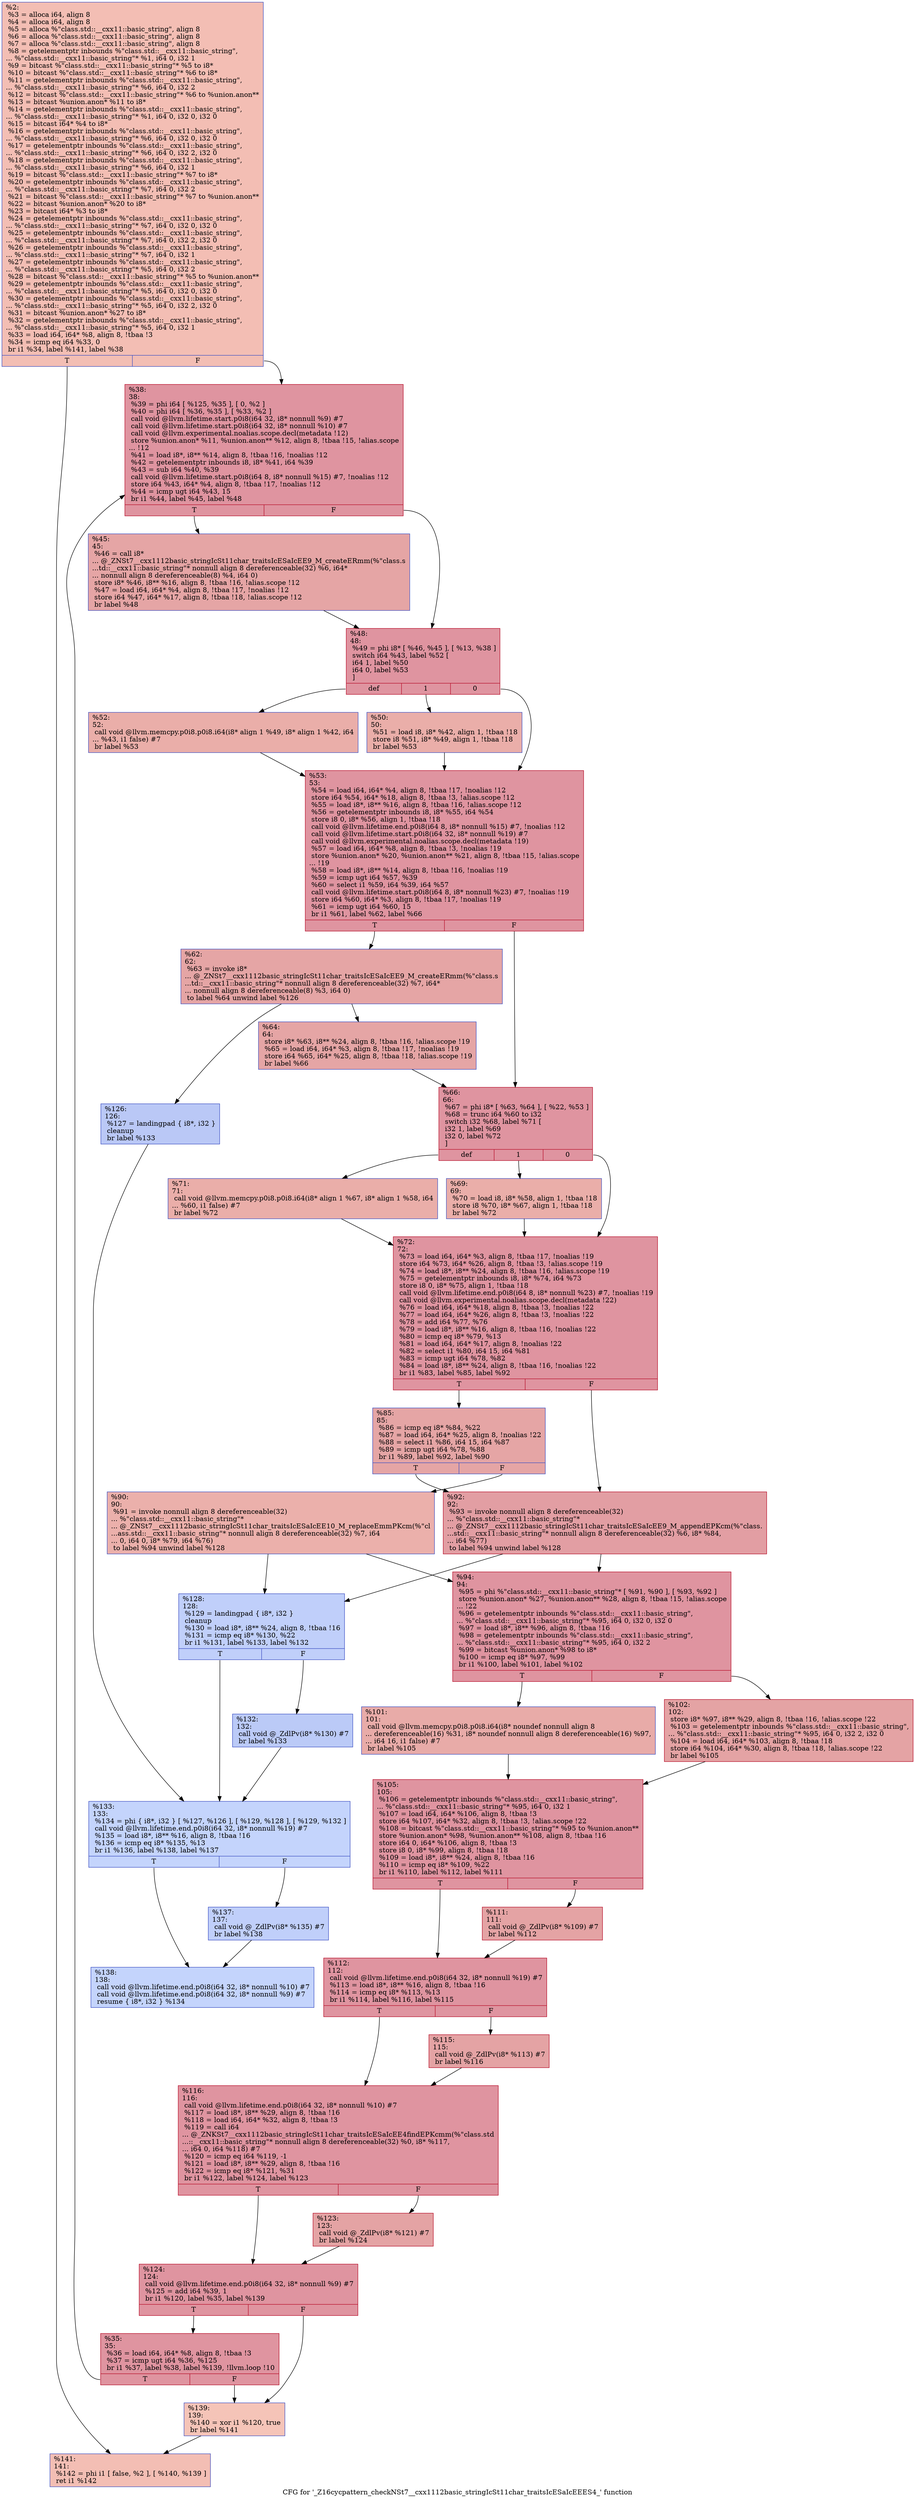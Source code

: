 digraph "CFG for '_Z16cycpattern_checkNSt7__cxx1112basic_stringIcSt11char_traitsIcESaIcEEES4_' function" {
	label="CFG for '_Z16cycpattern_checkNSt7__cxx1112basic_stringIcSt11char_traitsIcESaIcEEES4_' function";

	Node0x5562e2b6dff0 [shape=record,color="#3d50c3ff", style=filled, fillcolor="#e36c5570",label="{%2:\l  %3 = alloca i64, align 8\l  %4 = alloca i64, align 8\l  %5 = alloca %\"class.std::__cxx11::basic_string\", align 8\l  %6 = alloca %\"class.std::__cxx11::basic_string\", align 8\l  %7 = alloca %\"class.std::__cxx11::basic_string\", align 8\l  %8 = getelementptr inbounds %\"class.std::__cxx11::basic_string\",\l... %\"class.std::__cxx11::basic_string\"* %1, i64 0, i32 1\l  %9 = bitcast %\"class.std::__cxx11::basic_string\"* %5 to i8*\l  %10 = bitcast %\"class.std::__cxx11::basic_string\"* %6 to i8*\l  %11 = getelementptr inbounds %\"class.std::__cxx11::basic_string\",\l... %\"class.std::__cxx11::basic_string\"* %6, i64 0, i32 2\l  %12 = bitcast %\"class.std::__cxx11::basic_string\"* %6 to %union.anon**\l  %13 = bitcast %union.anon* %11 to i8*\l  %14 = getelementptr inbounds %\"class.std::__cxx11::basic_string\",\l... %\"class.std::__cxx11::basic_string\"* %1, i64 0, i32 0, i32 0\l  %15 = bitcast i64* %4 to i8*\l  %16 = getelementptr inbounds %\"class.std::__cxx11::basic_string\",\l... %\"class.std::__cxx11::basic_string\"* %6, i64 0, i32 0, i32 0\l  %17 = getelementptr inbounds %\"class.std::__cxx11::basic_string\",\l... %\"class.std::__cxx11::basic_string\"* %6, i64 0, i32 2, i32 0\l  %18 = getelementptr inbounds %\"class.std::__cxx11::basic_string\",\l... %\"class.std::__cxx11::basic_string\"* %6, i64 0, i32 1\l  %19 = bitcast %\"class.std::__cxx11::basic_string\"* %7 to i8*\l  %20 = getelementptr inbounds %\"class.std::__cxx11::basic_string\",\l... %\"class.std::__cxx11::basic_string\"* %7, i64 0, i32 2\l  %21 = bitcast %\"class.std::__cxx11::basic_string\"* %7 to %union.anon**\l  %22 = bitcast %union.anon* %20 to i8*\l  %23 = bitcast i64* %3 to i8*\l  %24 = getelementptr inbounds %\"class.std::__cxx11::basic_string\",\l... %\"class.std::__cxx11::basic_string\"* %7, i64 0, i32 0, i32 0\l  %25 = getelementptr inbounds %\"class.std::__cxx11::basic_string\",\l... %\"class.std::__cxx11::basic_string\"* %7, i64 0, i32 2, i32 0\l  %26 = getelementptr inbounds %\"class.std::__cxx11::basic_string\",\l... %\"class.std::__cxx11::basic_string\"* %7, i64 0, i32 1\l  %27 = getelementptr inbounds %\"class.std::__cxx11::basic_string\",\l... %\"class.std::__cxx11::basic_string\"* %5, i64 0, i32 2\l  %28 = bitcast %\"class.std::__cxx11::basic_string\"* %5 to %union.anon**\l  %29 = getelementptr inbounds %\"class.std::__cxx11::basic_string\",\l... %\"class.std::__cxx11::basic_string\"* %5, i64 0, i32 0, i32 0\l  %30 = getelementptr inbounds %\"class.std::__cxx11::basic_string\",\l... %\"class.std::__cxx11::basic_string\"* %5, i64 0, i32 2, i32 0\l  %31 = bitcast %union.anon* %27 to i8*\l  %32 = getelementptr inbounds %\"class.std::__cxx11::basic_string\",\l... %\"class.std::__cxx11::basic_string\"* %5, i64 0, i32 1\l  %33 = load i64, i64* %8, align 8, !tbaa !3\l  %34 = icmp eq i64 %33, 0\l  br i1 %34, label %141, label %38\l|{<s0>T|<s1>F}}"];
	Node0x5562e2b6dff0:s0 -> Node0x5562e2b6e7d0;
	Node0x5562e2b6dff0:s1 -> Node0x5562e2b704a0;
	Node0x5562e2b705e0 [shape=record,color="#b70d28ff", style=filled, fillcolor="#b70d2870",label="{%35:\l35:                                               \l  %36 = load i64, i64* %8, align 8, !tbaa !3\l  %37 = icmp ugt i64 %36, %125\l  br i1 %37, label %38, label %139, !llvm.loop !10\l|{<s0>T|<s1>F}}"];
	Node0x5562e2b705e0:s0 -> Node0x5562e2b704a0;
	Node0x5562e2b705e0:s1 -> Node0x5562e2b70db0;
	Node0x5562e2b704a0 [shape=record,color="#b70d28ff", style=filled, fillcolor="#b70d2870",label="{%38:\l38:                                               \l  %39 = phi i64 [ %125, %35 ], [ 0, %2 ]\l  %40 = phi i64 [ %36, %35 ], [ %33, %2 ]\l  call void @llvm.lifetime.start.p0i8(i64 32, i8* nonnull %9) #7\l  call void @llvm.lifetime.start.p0i8(i64 32, i8* nonnull %10) #7\l  call void @llvm.experimental.noalias.scope.decl(metadata !12)\l  store %union.anon* %11, %union.anon** %12, align 8, !tbaa !15, !alias.scope\l... !12\l  %41 = load i8*, i8** %14, align 8, !tbaa !16, !noalias !12\l  %42 = getelementptr inbounds i8, i8* %41, i64 %39\l  %43 = sub i64 %40, %39\l  call void @llvm.lifetime.start.p0i8(i64 8, i8* nonnull %15) #7, !noalias !12\l  store i64 %43, i64* %4, align 8, !tbaa !17, !noalias !12\l  %44 = icmp ugt i64 %43, 15\l  br i1 %44, label %45, label %48\l|{<s0>T|<s1>F}}"];
	Node0x5562e2b704a0:s0 -> Node0x5562e2b72bd0;
	Node0x5562e2b704a0:s1 -> Node0x5562e2b72c60;
	Node0x5562e2b72bd0 [shape=record,color="#3d50c3ff", style=filled, fillcolor="#c5333470",label="{%45:\l45:                                               \l  %46 = call i8*\l... @_ZNSt7__cxx1112basic_stringIcSt11char_traitsIcESaIcEE9_M_createERmm(%\"class.s\l...td::__cxx11::basic_string\"* nonnull align 8 dereferenceable(32) %6, i64*\l... nonnull align 8 dereferenceable(8) %4, i64 0)\l  store i8* %46, i8** %16, align 8, !tbaa !16, !alias.scope !12\l  %47 = load i64, i64* %4, align 8, !tbaa !17, !noalias !12\l  store i64 %47, i64* %17, align 8, !tbaa !18, !alias.scope !12\l  br label %48\l}"];
	Node0x5562e2b72bd0 -> Node0x5562e2b72c60;
	Node0x5562e2b72c60 [shape=record,color="#b70d28ff", style=filled, fillcolor="#b70d2870",label="{%48:\l48:                                               \l  %49 = phi i8* [ %46, %45 ], [ %13, %38 ]\l  switch i64 %43, label %52 [\l    i64 1, label %50\l    i64 0, label %53\l  ]\l|{<s0>def|<s1>1|<s2>0}}"];
	Node0x5562e2b72c60:s0 -> Node0x5562e2b74120;
	Node0x5562e2b72c60:s1 -> Node0x5562e2b741a0;
	Node0x5562e2b72c60:s2 -> Node0x5562e2b74230;
	Node0x5562e2b741a0 [shape=record,color="#3d50c3ff", style=filled, fillcolor="#d0473d70",label="{%50:\l50:                                               \l  %51 = load i8, i8* %42, align 1, !tbaa !18\l  store i8 %51, i8* %49, align 1, !tbaa !18\l  br label %53\l}"];
	Node0x5562e2b741a0 -> Node0x5562e2b74230;
	Node0x5562e2b74120 [shape=record,color="#3d50c3ff", style=filled, fillcolor="#d0473d70",label="{%52:\l52:                                               \l  call void @llvm.memcpy.p0i8.p0i8.i64(i8* align 1 %49, i8* align 1 %42, i64\l... %43, i1 false) #7\l  br label %53\l}"];
	Node0x5562e2b74120 -> Node0x5562e2b74230;
	Node0x5562e2b74230 [shape=record,color="#b70d28ff", style=filled, fillcolor="#b70d2870",label="{%53:\l53:                                               \l  %54 = load i64, i64* %4, align 8, !tbaa !17, !noalias !12\l  store i64 %54, i64* %18, align 8, !tbaa !3, !alias.scope !12\l  %55 = load i8*, i8** %16, align 8, !tbaa !16, !alias.scope !12\l  %56 = getelementptr inbounds i8, i8* %55, i64 %54\l  store i8 0, i8* %56, align 1, !tbaa !18\l  call void @llvm.lifetime.end.p0i8(i64 8, i8* nonnull %15) #7, !noalias !12\l  call void @llvm.lifetime.start.p0i8(i64 32, i8* nonnull %19) #7\l  call void @llvm.experimental.noalias.scope.decl(metadata !19)\l  %57 = load i64, i64* %8, align 8, !tbaa !3, !noalias !19\l  store %union.anon* %20, %union.anon** %21, align 8, !tbaa !15, !alias.scope\l... !19\l  %58 = load i8*, i8** %14, align 8, !tbaa !16, !noalias !19\l  %59 = icmp ugt i64 %57, %39\l  %60 = select i1 %59, i64 %39, i64 %57\l  call void @llvm.lifetime.start.p0i8(i64 8, i8* nonnull %23) #7, !noalias !19\l  store i64 %60, i64* %3, align 8, !tbaa !17, !noalias !19\l  %61 = icmp ugt i64 %60, 15\l  br i1 %61, label %62, label %66\l|{<s0>T|<s1>F}}"];
	Node0x5562e2b74230:s0 -> Node0x5562e2b76a50;
	Node0x5562e2b74230:s1 -> Node0x5562e2b76ae0;
	Node0x5562e2b76a50 [shape=record,color="#3d50c3ff", style=filled, fillcolor="#c5333470",label="{%62:\l62:                                               \l  %63 = invoke i8*\l... @_ZNSt7__cxx1112basic_stringIcSt11char_traitsIcESaIcEE9_M_createERmm(%\"class.s\l...td::__cxx11::basic_string\"* nonnull align 8 dereferenceable(32) %7, i64*\l... nonnull align 8 dereferenceable(8) %3, i64 0)\l          to label %64 unwind label %126\l}"];
	Node0x5562e2b76a50 -> Node0x5562e2b76c70;
	Node0x5562e2b76a50 -> Node0x5562e2b76cc0;
	Node0x5562e2b76c70 [shape=record,color="#3d50c3ff", style=filled, fillcolor="#c5333470",label="{%64:\l64:                                               \l  store i8* %63, i8** %24, align 8, !tbaa !16, !alias.scope !19\l  %65 = load i64, i64* %3, align 8, !tbaa !17, !noalias !19\l  store i64 %65, i64* %25, align 8, !tbaa !18, !alias.scope !19\l  br label %66\l}"];
	Node0x5562e2b76c70 -> Node0x5562e2b76ae0;
	Node0x5562e2b76ae0 [shape=record,color="#b70d28ff", style=filled, fillcolor="#b70d2870",label="{%66:\l66:                                               \l  %67 = phi i8* [ %63, %64 ], [ %22, %53 ]\l  %68 = trunc i64 %60 to i32\l  switch i32 %68, label %71 [\l    i32 1, label %69\l    i32 0, label %72\l  ]\l|{<s0>def|<s1>1|<s2>0}}"];
	Node0x5562e2b76ae0:s0 -> Node0x5562e2b77620;
	Node0x5562e2b76ae0:s1 -> Node0x5562e2b77670;
	Node0x5562e2b76ae0:s2 -> Node0x5562e2b77700;
	Node0x5562e2b77670 [shape=record,color="#3d50c3ff", style=filled, fillcolor="#d0473d70",label="{%69:\l69:                                               \l  %70 = load i8, i8* %58, align 1, !tbaa !18\l  store i8 %70, i8* %67, align 1, !tbaa !18\l  br label %72\l}"];
	Node0x5562e2b77670 -> Node0x5562e2b77700;
	Node0x5562e2b77620 [shape=record,color="#3d50c3ff", style=filled, fillcolor="#d0473d70",label="{%71:\l71:                                               \l  call void @llvm.memcpy.p0i8.p0i8.i64(i8* align 1 %67, i8* align 1 %58, i64\l... %60, i1 false) #7\l  br label %72\l}"];
	Node0x5562e2b77620 -> Node0x5562e2b77700;
	Node0x5562e2b77700 [shape=record,color="#b70d28ff", style=filled, fillcolor="#b70d2870",label="{%72:\l72:                                               \l  %73 = load i64, i64* %3, align 8, !tbaa !17, !noalias !19\l  store i64 %73, i64* %26, align 8, !tbaa !3, !alias.scope !19\l  %74 = load i8*, i8** %24, align 8, !tbaa !16, !alias.scope !19\l  %75 = getelementptr inbounds i8, i8* %74, i64 %73\l  store i8 0, i8* %75, align 1, !tbaa !18\l  call void @llvm.lifetime.end.p0i8(i64 8, i8* nonnull %23) #7, !noalias !19\l  call void @llvm.experimental.noalias.scope.decl(metadata !22)\l  %76 = load i64, i64* %18, align 8, !tbaa !3, !noalias !22\l  %77 = load i64, i64* %26, align 8, !tbaa !3, !noalias !22\l  %78 = add i64 %77, %76\l  %79 = load i8*, i8** %16, align 8, !tbaa !16, !noalias !22\l  %80 = icmp eq i8* %79, %13\l  %81 = load i64, i64* %17, align 8, !noalias !22\l  %82 = select i1 %80, i64 15, i64 %81\l  %83 = icmp ugt i64 %78, %82\l  %84 = load i8*, i8** %24, align 8, !tbaa !16, !noalias !22\l  br i1 %83, label %85, label %92\l|{<s0>T|<s1>F}}"];
	Node0x5562e2b77700:s0 -> Node0x5562e2b78d90;
	Node0x5562e2b77700:s1 -> Node0x5562e2b78e20;
	Node0x5562e2b78d90 [shape=record,color="#3d50c3ff", style=filled, fillcolor="#c5333470",label="{%85:\l85:                                               \l  %86 = icmp eq i8* %84, %22\l  %87 = load i64, i64* %25, align 8, !noalias !22\l  %88 = select i1 %86, i64 15, i64 %87\l  %89 = icmp ugt i64 %78, %88\l  br i1 %89, label %92, label %90\l|{<s0>T|<s1>F}}"];
	Node0x5562e2b78d90:s0 -> Node0x5562e2b78e20;
	Node0x5562e2b78d90:s1 -> Node0x5562e2b791a0;
	Node0x5562e2b791a0 [shape=record,color="#3d50c3ff", style=filled, fillcolor="#d24b4070",label="{%90:\l90:                                               \l  %91 = invoke nonnull align 8 dereferenceable(32)\l... %\"class.std::__cxx11::basic_string\"*\l... @_ZNSt7__cxx1112basic_stringIcSt11char_traitsIcESaIcEE10_M_replaceEmmPKcm(%\"cl\l...ass.std::__cxx11::basic_string\"* nonnull align 8 dereferenceable(32) %7, i64\l... 0, i64 0, i8* %79, i64 %76)\l          to label %94 unwind label %128\l}"];
	Node0x5562e2b791a0 -> Node0x5562e2b79300;
	Node0x5562e2b791a0 -> Node0x5562e2b79350;
	Node0x5562e2b78e20 [shape=record,color="#b70d28ff", style=filled, fillcolor="#be242e70",label="{%92:\l92:                                               \l  %93 = invoke nonnull align 8 dereferenceable(32)\l... %\"class.std::__cxx11::basic_string\"*\l... @_ZNSt7__cxx1112basic_stringIcSt11char_traitsIcESaIcEE9_M_appendEPKcm(%\"class.\l...std::__cxx11::basic_string\"* nonnull align 8 dereferenceable(32) %6, i8* %84,\l... i64 %77)\l          to label %94 unwind label %128\l}"];
	Node0x5562e2b78e20 -> Node0x5562e2b79300;
	Node0x5562e2b78e20 -> Node0x5562e2b79350;
	Node0x5562e2b79300 [shape=record,color="#b70d28ff", style=filled, fillcolor="#b70d2870",label="{%94:\l94:                                               \l  %95 = phi %\"class.std::__cxx11::basic_string\"* [ %91, %90 ], [ %93, %92 ]\l  store %union.anon* %27, %union.anon** %28, align 8, !tbaa !15, !alias.scope\l... !22\l  %96 = getelementptr inbounds %\"class.std::__cxx11::basic_string\",\l... %\"class.std::__cxx11::basic_string\"* %95, i64 0, i32 0, i32 0\l  %97 = load i8*, i8** %96, align 8, !tbaa !16\l  %98 = getelementptr inbounds %\"class.std::__cxx11::basic_string\",\l... %\"class.std::__cxx11::basic_string\"* %95, i64 0, i32 2\l  %99 = bitcast %union.anon* %98 to i8*\l  %100 = icmp eq i8* %97, %99\l  br i1 %100, label %101, label %102\l|{<s0>T|<s1>F}}"];
	Node0x5562e2b79300:s0 -> Node0x5562e2b79da0;
	Node0x5562e2b79300:s1 -> Node0x5562e2b79df0;
	Node0x5562e2b79da0 [shape=record,color="#3d50c3ff", style=filled, fillcolor="#cc403a70",label="{%101:\l101:                                              \l  call void @llvm.memcpy.p0i8.p0i8.i64(i8* noundef nonnull align 8\l... dereferenceable(16) %31, i8* noundef nonnull align 8 dereferenceable(16) %97,\l... i64 16, i1 false) #7\l  br label %105\l}"];
	Node0x5562e2b79da0 -> Node0x5562e2b7a190;
	Node0x5562e2b79df0 [shape=record,color="#b70d28ff", style=filled, fillcolor="#c32e3170",label="{%102:\l102:                                              \l  store i8* %97, i8** %29, align 8, !tbaa !16, !alias.scope !22\l  %103 = getelementptr inbounds %\"class.std::__cxx11::basic_string\",\l... %\"class.std::__cxx11::basic_string\"* %95, i64 0, i32 2, i32 0\l  %104 = load i64, i64* %103, align 8, !tbaa !18\l  store i64 %104, i64* %30, align 8, !tbaa !18, !alias.scope !22\l  br label %105\l}"];
	Node0x5562e2b79df0 -> Node0x5562e2b7a190;
	Node0x5562e2b7a190 [shape=record,color="#b70d28ff", style=filled, fillcolor="#b70d2870",label="{%105:\l105:                                              \l  %106 = getelementptr inbounds %\"class.std::__cxx11::basic_string\",\l... %\"class.std::__cxx11::basic_string\"* %95, i64 0, i32 1\l  %107 = load i64, i64* %106, align 8, !tbaa !3\l  store i64 %107, i64* %32, align 8, !tbaa !3, !alias.scope !22\l  %108 = bitcast %\"class.std::__cxx11::basic_string\"* %95 to %union.anon**\l  store %union.anon* %98, %union.anon** %108, align 8, !tbaa !16\l  store i64 0, i64* %106, align 8, !tbaa !3\l  store i8 0, i8* %99, align 8, !tbaa !18\l  %109 = load i8*, i8** %24, align 8, !tbaa !16\l  %110 = icmp eq i8* %109, %22\l  br i1 %110, label %112, label %111\l|{<s0>T|<s1>F}}"];
	Node0x5562e2b7a190:s0 -> Node0x5562e2b6fb50;
	Node0x5562e2b7a190:s1 -> Node0x5562e2b6fbe0;
	Node0x5562e2b6fbe0 [shape=record,color="#b70d28ff", style=filled, fillcolor="#c32e3170",label="{%111:\l111:                                              \l  call void @_ZdlPv(i8* %109) #7\l  br label %112\l}"];
	Node0x5562e2b6fbe0 -> Node0x5562e2b6fb50;
	Node0x5562e2b6fb50 [shape=record,color="#b70d28ff", style=filled, fillcolor="#b70d2870",label="{%112:\l112:                                              \l  call void @llvm.lifetime.end.p0i8(i64 32, i8* nonnull %19) #7\l  %113 = load i8*, i8** %16, align 8, !tbaa !16\l  %114 = icmp eq i8* %113, %13\l  br i1 %114, label %116, label %115\l|{<s0>T|<s1>F}}"];
	Node0x5562e2b6fb50:s0 -> Node0x5562e2b701f0;
	Node0x5562e2b6fb50:s1 -> Node0x5562e2b70240;
	Node0x5562e2b70240 [shape=record,color="#b70d28ff", style=filled, fillcolor="#c32e3170",label="{%115:\l115:                                              \l  call void @_ZdlPv(i8* %113) #7\l  br label %116\l}"];
	Node0x5562e2b70240 -> Node0x5562e2b701f0;
	Node0x5562e2b701f0 [shape=record,color="#b70d28ff", style=filled, fillcolor="#b70d2870",label="{%116:\l116:                                              \l  call void @llvm.lifetime.end.p0i8(i64 32, i8* nonnull %10) #7\l  %117 = load i8*, i8** %29, align 8, !tbaa !16\l  %118 = load i64, i64* %32, align 8, !tbaa !3\l  %119 = call i64\l... @_ZNKSt7__cxx1112basic_stringIcSt11char_traitsIcESaIcEE4findEPKcmm(%\"class.std\l...::__cxx11::basic_string\"* nonnull align 8 dereferenceable(32) %0, i8* %117,\l... i64 0, i64 %118) #7\l  %120 = icmp eq i64 %119, -1\l  %121 = load i8*, i8** %29, align 8, !tbaa !16\l  %122 = icmp eq i8* %121, %31\l  br i1 %122, label %124, label %123\l|{<s0>T|<s1>F}}"];
	Node0x5562e2b701f0:s0 -> Node0x5562e2b7bfe0;
	Node0x5562e2b701f0:s1 -> Node0x5562e2b7c490;
	Node0x5562e2b7c490 [shape=record,color="#b70d28ff", style=filled, fillcolor="#c32e3170",label="{%123:\l123:                                              \l  call void @_ZdlPv(i8* %121) #7\l  br label %124\l}"];
	Node0x5562e2b7c490 -> Node0x5562e2b7bfe0;
	Node0x5562e2b7bfe0 [shape=record,color="#b70d28ff", style=filled, fillcolor="#b70d2870",label="{%124:\l124:                                              \l  call void @llvm.lifetime.end.p0i8(i64 32, i8* nonnull %9) #7\l  %125 = add i64 %39, 1\l  br i1 %120, label %35, label %139\l|{<s0>T|<s1>F}}"];
	Node0x5562e2b7bfe0:s0 -> Node0x5562e2b705e0;
	Node0x5562e2b7bfe0:s1 -> Node0x5562e2b70db0;
	Node0x5562e2b76cc0 [shape=record,color="#3d50c3ff", style=filled, fillcolor="#6282ea70",label="{%126:\l126:                                              \l  %127 = landingpad \{ i8*, i32 \}\l          cleanup\l  br label %133\l}"];
	Node0x5562e2b76cc0 -> Node0x5562e2b7ca00;
	Node0x5562e2b79350 [shape=record,color="#3d50c3ff", style=filled, fillcolor="#7093f370",label="{%128:\l128:                                              \l  %129 = landingpad \{ i8*, i32 \}\l          cleanup\l  %130 = load i8*, i8** %24, align 8, !tbaa !16\l  %131 = icmp eq i8* %130, %22\l  br i1 %131, label %133, label %132\l|{<s0>T|<s1>F}}"];
	Node0x5562e2b79350:s0 -> Node0x5562e2b7ca00;
	Node0x5562e2b79350:s1 -> Node0x5562e2b7d420;
	Node0x5562e2b7d420 [shape=record,color="#3d50c3ff", style=filled, fillcolor="#6687ed70",label="{%132:\l132:                                              \l  call void @_ZdlPv(i8* %130) #7\l  br label %133\l}"];
	Node0x5562e2b7d420 -> Node0x5562e2b7ca00;
	Node0x5562e2b7ca00 [shape=record,color="#3d50c3ff", style=filled, fillcolor="#7a9df870",label="{%133:\l133:                                              \l  %134 = phi \{ i8*, i32 \} [ %127, %126 ], [ %129, %128 ], [ %129, %132 ]\l  call void @llvm.lifetime.end.p0i8(i64 32, i8* nonnull %19) #7\l  %135 = load i8*, i8** %16, align 8, !tbaa !16\l  %136 = icmp eq i8* %135, %13\l  br i1 %136, label %138, label %137\l|{<s0>T|<s1>F}}"];
	Node0x5562e2b7ca00:s0 -> Node0x5562e2b7d9e0;
	Node0x5562e2b7ca00:s1 -> Node0x5562e2b7da30;
	Node0x5562e2b7da30 [shape=record,color="#3d50c3ff", style=filled, fillcolor="#7093f370",label="{%137:\l137:                                              \l  call void @_ZdlPv(i8* %135) #7\l  br label %138\l}"];
	Node0x5562e2b7da30 -> Node0x5562e2b7d9e0;
	Node0x5562e2b7d9e0 [shape=record,color="#3d50c3ff", style=filled, fillcolor="#7a9df870",label="{%138:\l138:                                              \l  call void @llvm.lifetime.end.p0i8(i64 32, i8* nonnull %10) #7\l  call void @llvm.lifetime.end.p0i8(i64 32, i8* nonnull %9) #7\l  resume \{ i8*, i32 \} %134\l}"];
	Node0x5562e2b70db0 [shape=record,color="#3d50c3ff", style=filled, fillcolor="#e97a5f70",label="{%139:\l139:                                              \l  %140 = xor i1 %120, true\l  br label %141\l}"];
	Node0x5562e2b70db0 -> Node0x5562e2b6e7d0;
	Node0x5562e2b6e7d0 [shape=record,color="#3d50c3ff", style=filled, fillcolor="#e36c5570",label="{%141:\l141:                                              \l  %142 = phi i1 [ false, %2 ], [ %140, %139 ]\l  ret i1 %142\l}"];
}
